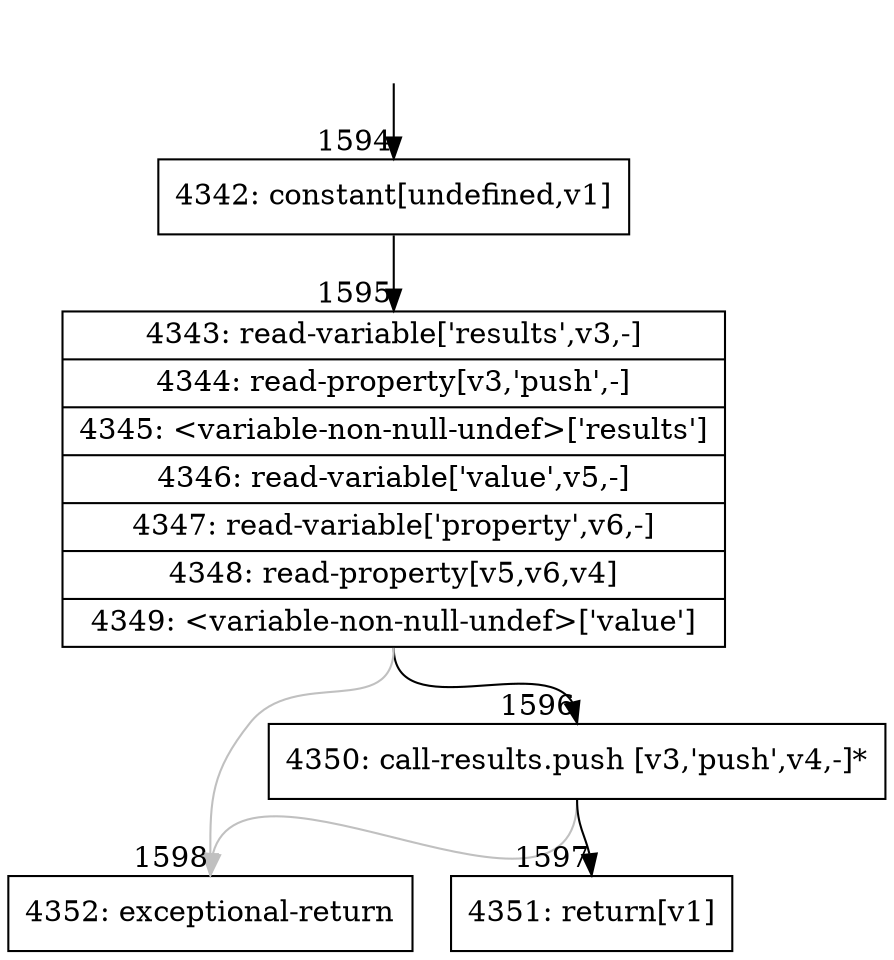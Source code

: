 digraph {
rankdir="TD"
BB_entry141[shape=none,label=""];
BB_entry141 -> BB1594 [tailport=s, headport=n, headlabel="    1594"]
BB1594 [shape=record label="{4342: constant[undefined,v1]}" ] 
BB1594 -> BB1595 [tailport=s, headport=n, headlabel="      1595"]
BB1595 [shape=record label="{4343: read-variable['results',v3,-]|4344: read-property[v3,'push',-]|4345: \<variable-non-null-undef\>['results']|4346: read-variable['value',v5,-]|4347: read-variable['property',v6,-]|4348: read-property[v5,v6,v4]|4349: \<variable-non-null-undef\>['value']}" ] 
BB1595 -> BB1596 [tailport=s, headport=n, headlabel="      1596"]
BB1595 -> BB1598 [tailport=s, headport=n, color=gray, headlabel="      1598"]
BB1596 [shape=record label="{4350: call-results.push [v3,'push',v4,-]*}" ] 
BB1596 -> BB1597 [tailport=s, headport=n, headlabel="      1597"]
BB1596 -> BB1598 [tailport=s, headport=n, color=gray]
BB1597 [shape=record label="{4351: return[v1]}" ] 
BB1598 [shape=record label="{4352: exceptional-return}" ] 
//#$~ 1008
}
